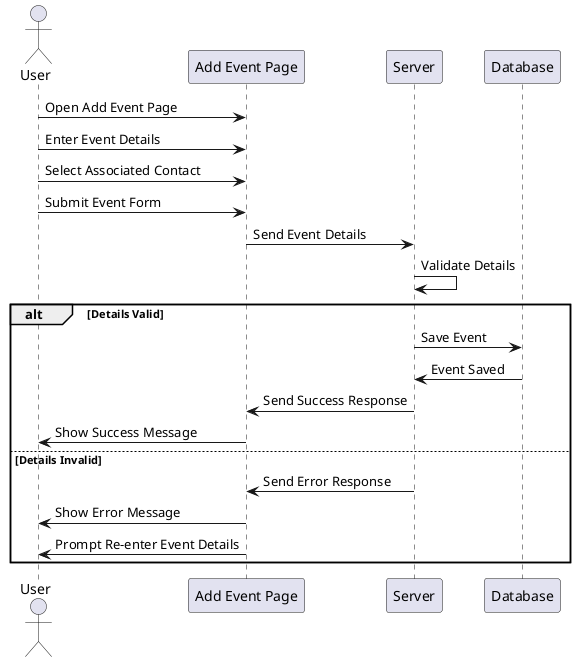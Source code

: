 @startuml
actor User
participant "Add Event Page" as AEP
participant "Server" as S
participant "Database" as DB

User -> AEP: Open Add Event Page
User -> AEP: Enter Event Details
User -> AEP: Select Associated Contact
User -> AEP: Submit Event Form
AEP -> S: Send Event Details
S -> S: Validate Details
alt Details Valid
  S -> DB: Save Event
  DB -> S: Event Saved
  S -> AEP: Send Success Response
  AEP -> User: Show Success Message
else Details Invalid
  S -> AEP: Send Error Response
  AEP -> User: Show Error Message
  AEP -> User: Prompt Re-enter Event Details
end
@enduml
